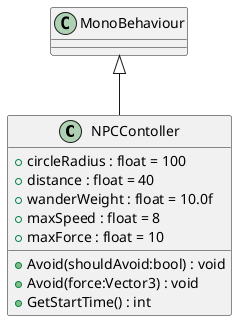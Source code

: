 @startuml
class NPCContoller {
    + circleRadius : float = 100
    + distance : float = 40
    + wanderWeight : float = 10.0f
    + maxSpeed : float = 8
    + maxForce : float = 10
    + Avoid(shouldAvoid:bool) : void
    + Avoid(force:Vector3) : void
    + GetStartTime() : int
}
MonoBehaviour <|-- NPCContoller
@enduml
